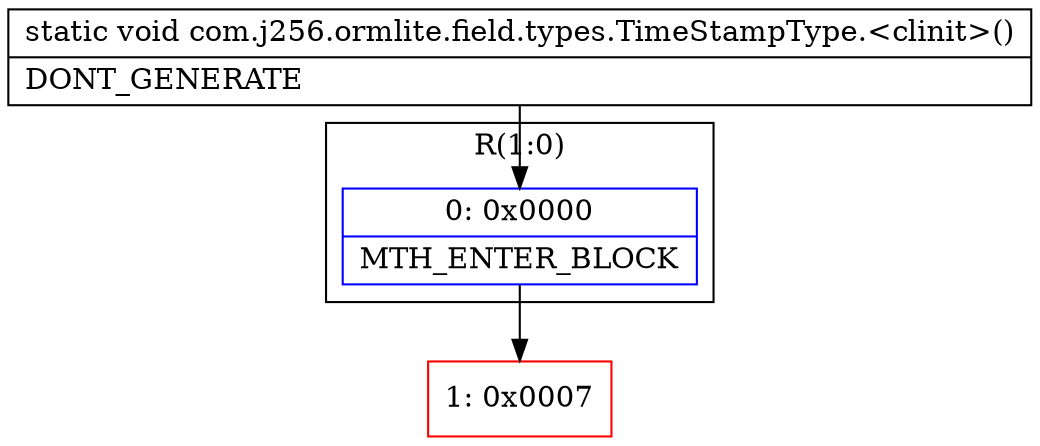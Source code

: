 digraph "CFG forcom.j256.ormlite.field.types.TimeStampType.\<clinit\>()V" {
subgraph cluster_Region_1575261514 {
label = "R(1:0)";
node [shape=record,color=blue];
Node_0 [shape=record,label="{0\:\ 0x0000|MTH_ENTER_BLOCK\l}"];
}
Node_1 [shape=record,color=red,label="{1\:\ 0x0007}"];
MethodNode[shape=record,label="{static void com.j256.ormlite.field.types.TimeStampType.\<clinit\>()  | DONT_GENERATE\l}"];
MethodNode -> Node_0;
Node_0 -> Node_1;
}

